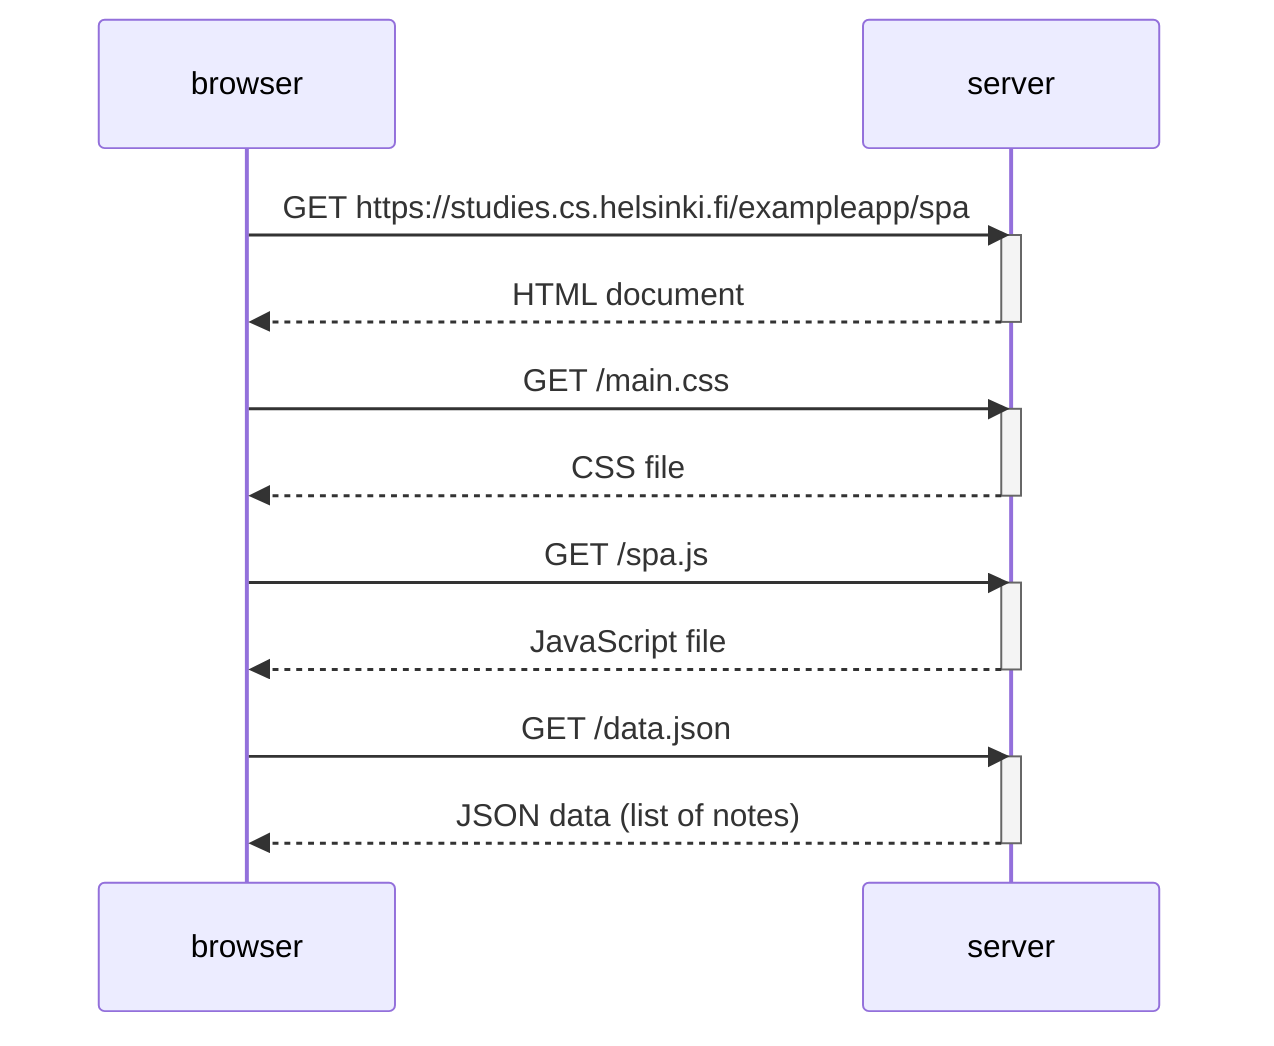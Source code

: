 sequenceDiagram
    participant browser
    participant server

    browser->>server: GET https://studies.cs.helsinki.fi/exampleapp/spa
    activate server
    server-->>browser: HTML document
    deactivate server

    browser->>server: GET /main.css
    activate server
    server-->>browser: CSS file
    deactivate server

    browser->>server: GET /spa.js
    activate server
    server-->>browser: JavaScript file
    deactivate server

    browser->>server: GET /data.json
    activate server
    server-->>browser: JSON data (list of notes)
    deactivate server